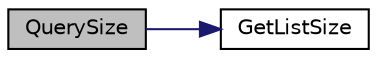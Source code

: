 digraph "QuerySize"
{
 // LATEX_PDF_SIZE
  edge [fontname="Helvetica",fontsize="10",labelfontname="Helvetica",labelfontsize="10"];
  node [fontname="Helvetica",fontsize="10",shape=record];
  rankdir="LR";
  Node1 [label="QuerySize",height=0.2,width=0.4,color="black", fillcolor="grey75", style="filled", fontcolor="black",tooltip=" "];
  Node1 -> Node2 [color="midnightblue",fontsize="10",style="solid",fontname="Helvetica"];
  Node2 [label="GetListSize",height=0.2,width=0.4,color="black", fillcolor="white", style="filled",URL="$_linked_list_8h.html#a90cad7860e94352d361775dd55823fbc",tooltip=" "];
}

